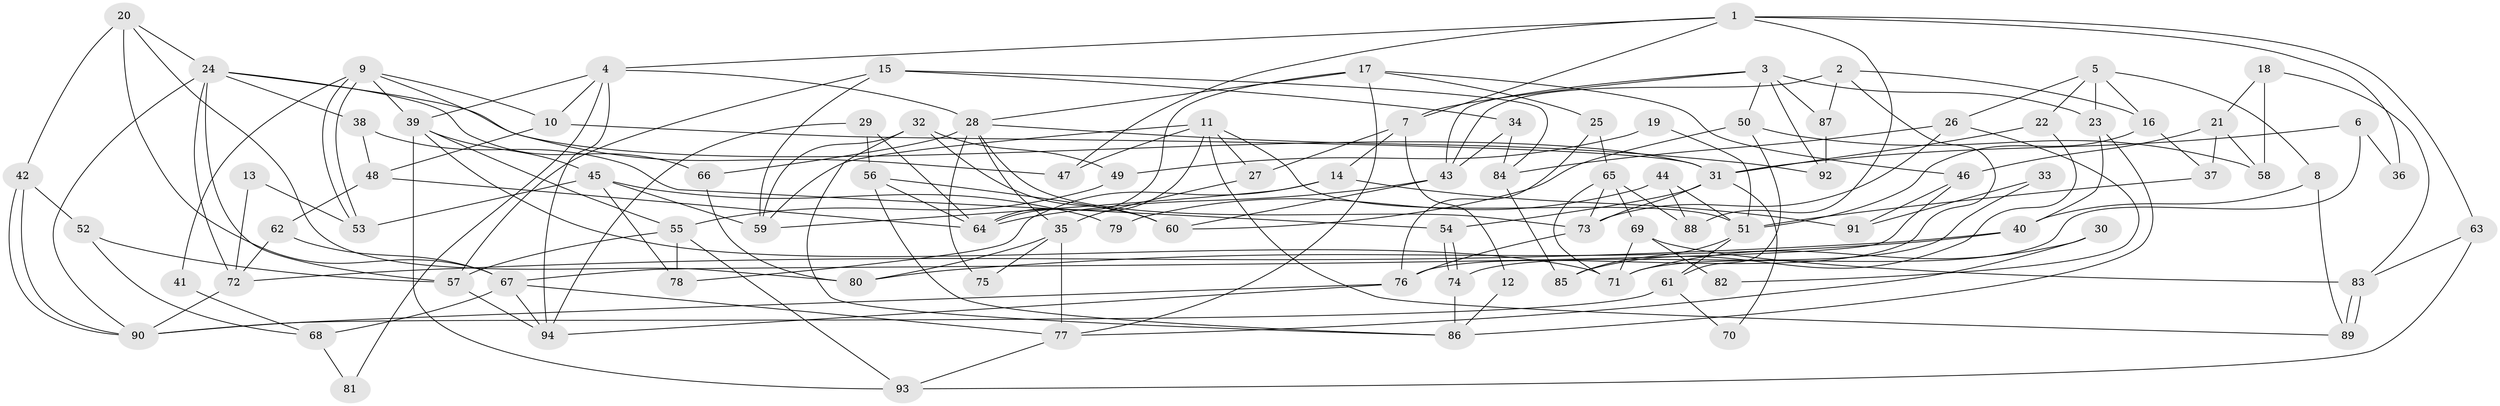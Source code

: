 // coarse degree distribution, {6: 0.14893617021276595, 4: 0.23404255319148937, 8: 0.14893617021276595, 7: 0.0851063829787234, 3: 0.2127659574468085, 5: 0.1276595744680851, 10: 0.02127659574468085, 2: 0.02127659574468085}
// Generated by graph-tools (version 1.1) at 2025/37/03/04/25 23:37:03]
// undirected, 94 vertices, 188 edges
graph export_dot {
  node [color=gray90,style=filled];
  1;
  2;
  3;
  4;
  5;
  6;
  7;
  8;
  9;
  10;
  11;
  12;
  13;
  14;
  15;
  16;
  17;
  18;
  19;
  20;
  21;
  22;
  23;
  24;
  25;
  26;
  27;
  28;
  29;
  30;
  31;
  32;
  33;
  34;
  35;
  36;
  37;
  38;
  39;
  40;
  41;
  42;
  43;
  44;
  45;
  46;
  47;
  48;
  49;
  50;
  51;
  52;
  53;
  54;
  55;
  56;
  57;
  58;
  59;
  60;
  61;
  62;
  63;
  64;
  65;
  66;
  67;
  68;
  69;
  70;
  71;
  72;
  73;
  74;
  75;
  76;
  77;
  78;
  79;
  80;
  81;
  82;
  83;
  84;
  85;
  86;
  87;
  88;
  89;
  90;
  91;
  92;
  93;
  94;
  1 -- 4;
  1 -- 47;
  1 -- 7;
  1 -- 36;
  1 -- 63;
  1 -- 88;
  2 -- 43;
  2 -- 76;
  2 -- 16;
  2 -- 87;
  3 -- 92;
  3 -- 50;
  3 -- 7;
  3 -- 23;
  3 -- 43;
  3 -- 87;
  4 -- 10;
  4 -- 39;
  4 -- 28;
  4 -- 81;
  4 -- 94;
  5 -- 26;
  5 -- 23;
  5 -- 8;
  5 -- 16;
  5 -- 22;
  6 -- 71;
  6 -- 31;
  6 -- 36;
  7 -- 12;
  7 -- 14;
  7 -- 27;
  8 -- 89;
  8 -- 40;
  9 -- 53;
  9 -- 53;
  9 -- 39;
  9 -- 10;
  9 -- 41;
  9 -- 47;
  10 -- 48;
  10 -- 31;
  11 -- 64;
  11 -- 27;
  11 -- 47;
  11 -- 51;
  11 -- 59;
  11 -- 89;
  12 -- 86;
  13 -- 72;
  13 -- 53;
  14 -- 78;
  14 -- 59;
  14 -- 91;
  15 -- 84;
  15 -- 59;
  15 -- 34;
  15 -- 57;
  16 -- 37;
  16 -- 51;
  17 -- 28;
  17 -- 46;
  17 -- 25;
  17 -- 64;
  17 -- 77;
  18 -- 21;
  18 -- 83;
  18 -- 58;
  19 -- 51;
  19 -- 49;
  20 -- 24;
  20 -- 67;
  20 -- 42;
  20 -- 80;
  21 -- 58;
  21 -- 37;
  21 -- 46;
  22 -- 31;
  22 -- 85;
  23 -- 40;
  23 -- 86;
  24 -- 72;
  24 -- 66;
  24 -- 31;
  24 -- 38;
  24 -- 57;
  24 -- 90;
  25 -- 76;
  25 -- 65;
  26 -- 84;
  26 -- 73;
  26 -- 82;
  27 -- 35;
  28 -- 73;
  28 -- 35;
  28 -- 66;
  28 -- 75;
  28 -- 92;
  29 -- 56;
  29 -- 94;
  29 -- 64;
  30 -- 71;
  30 -- 77;
  31 -- 54;
  31 -- 70;
  31 -- 73;
  32 -- 59;
  32 -- 86;
  32 -- 49;
  32 -- 60;
  33 -- 74;
  33 -- 91;
  34 -- 43;
  34 -- 84;
  35 -- 80;
  35 -- 75;
  35 -- 77;
  37 -- 51;
  38 -- 54;
  38 -- 48;
  39 -- 93;
  39 -- 55;
  39 -- 45;
  39 -- 71;
  40 -- 72;
  40 -- 80;
  41 -- 68;
  42 -- 90;
  42 -- 90;
  42 -- 52;
  43 -- 64;
  43 -- 60;
  44 -- 51;
  44 -- 88;
  44 -- 79;
  45 -- 59;
  45 -- 53;
  45 -- 78;
  45 -- 79;
  46 -- 67;
  46 -- 91;
  48 -- 64;
  48 -- 62;
  49 -- 55;
  50 -- 61;
  50 -- 60;
  50 -- 58;
  51 -- 61;
  51 -- 85;
  52 -- 57;
  52 -- 68;
  54 -- 74;
  54 -- 74;
  55 -- 93;
  55 -- 57;
  55 -- 78;
  56 -- 64;
  56 -- 60;
  56 -- 86;
  57 -- 94;
  61 -- 90;
  61 -- 70;
  62 -- 67;
  62 -- 72;
  63 -- 83;
  63 -- 93;
  65 -- 73;
  65 -- 69;
  65 -- 71;
  65 -- 88;
  66 -- 80;
  67 -- 94;
  67 -- 77;
  67 -- 68;
  68 -- 81;
  69 -- 71;
  69 -- 82;
  69 -- 83;
  72 -- 90;
  73 -- 76;
  74 -- 86;
  76 -- 90;
  76 -- 94;
  77 -- 93;
  83 -- 89;
  83 -- 89;
  84 -- 85;
  87 -- 92;
}

